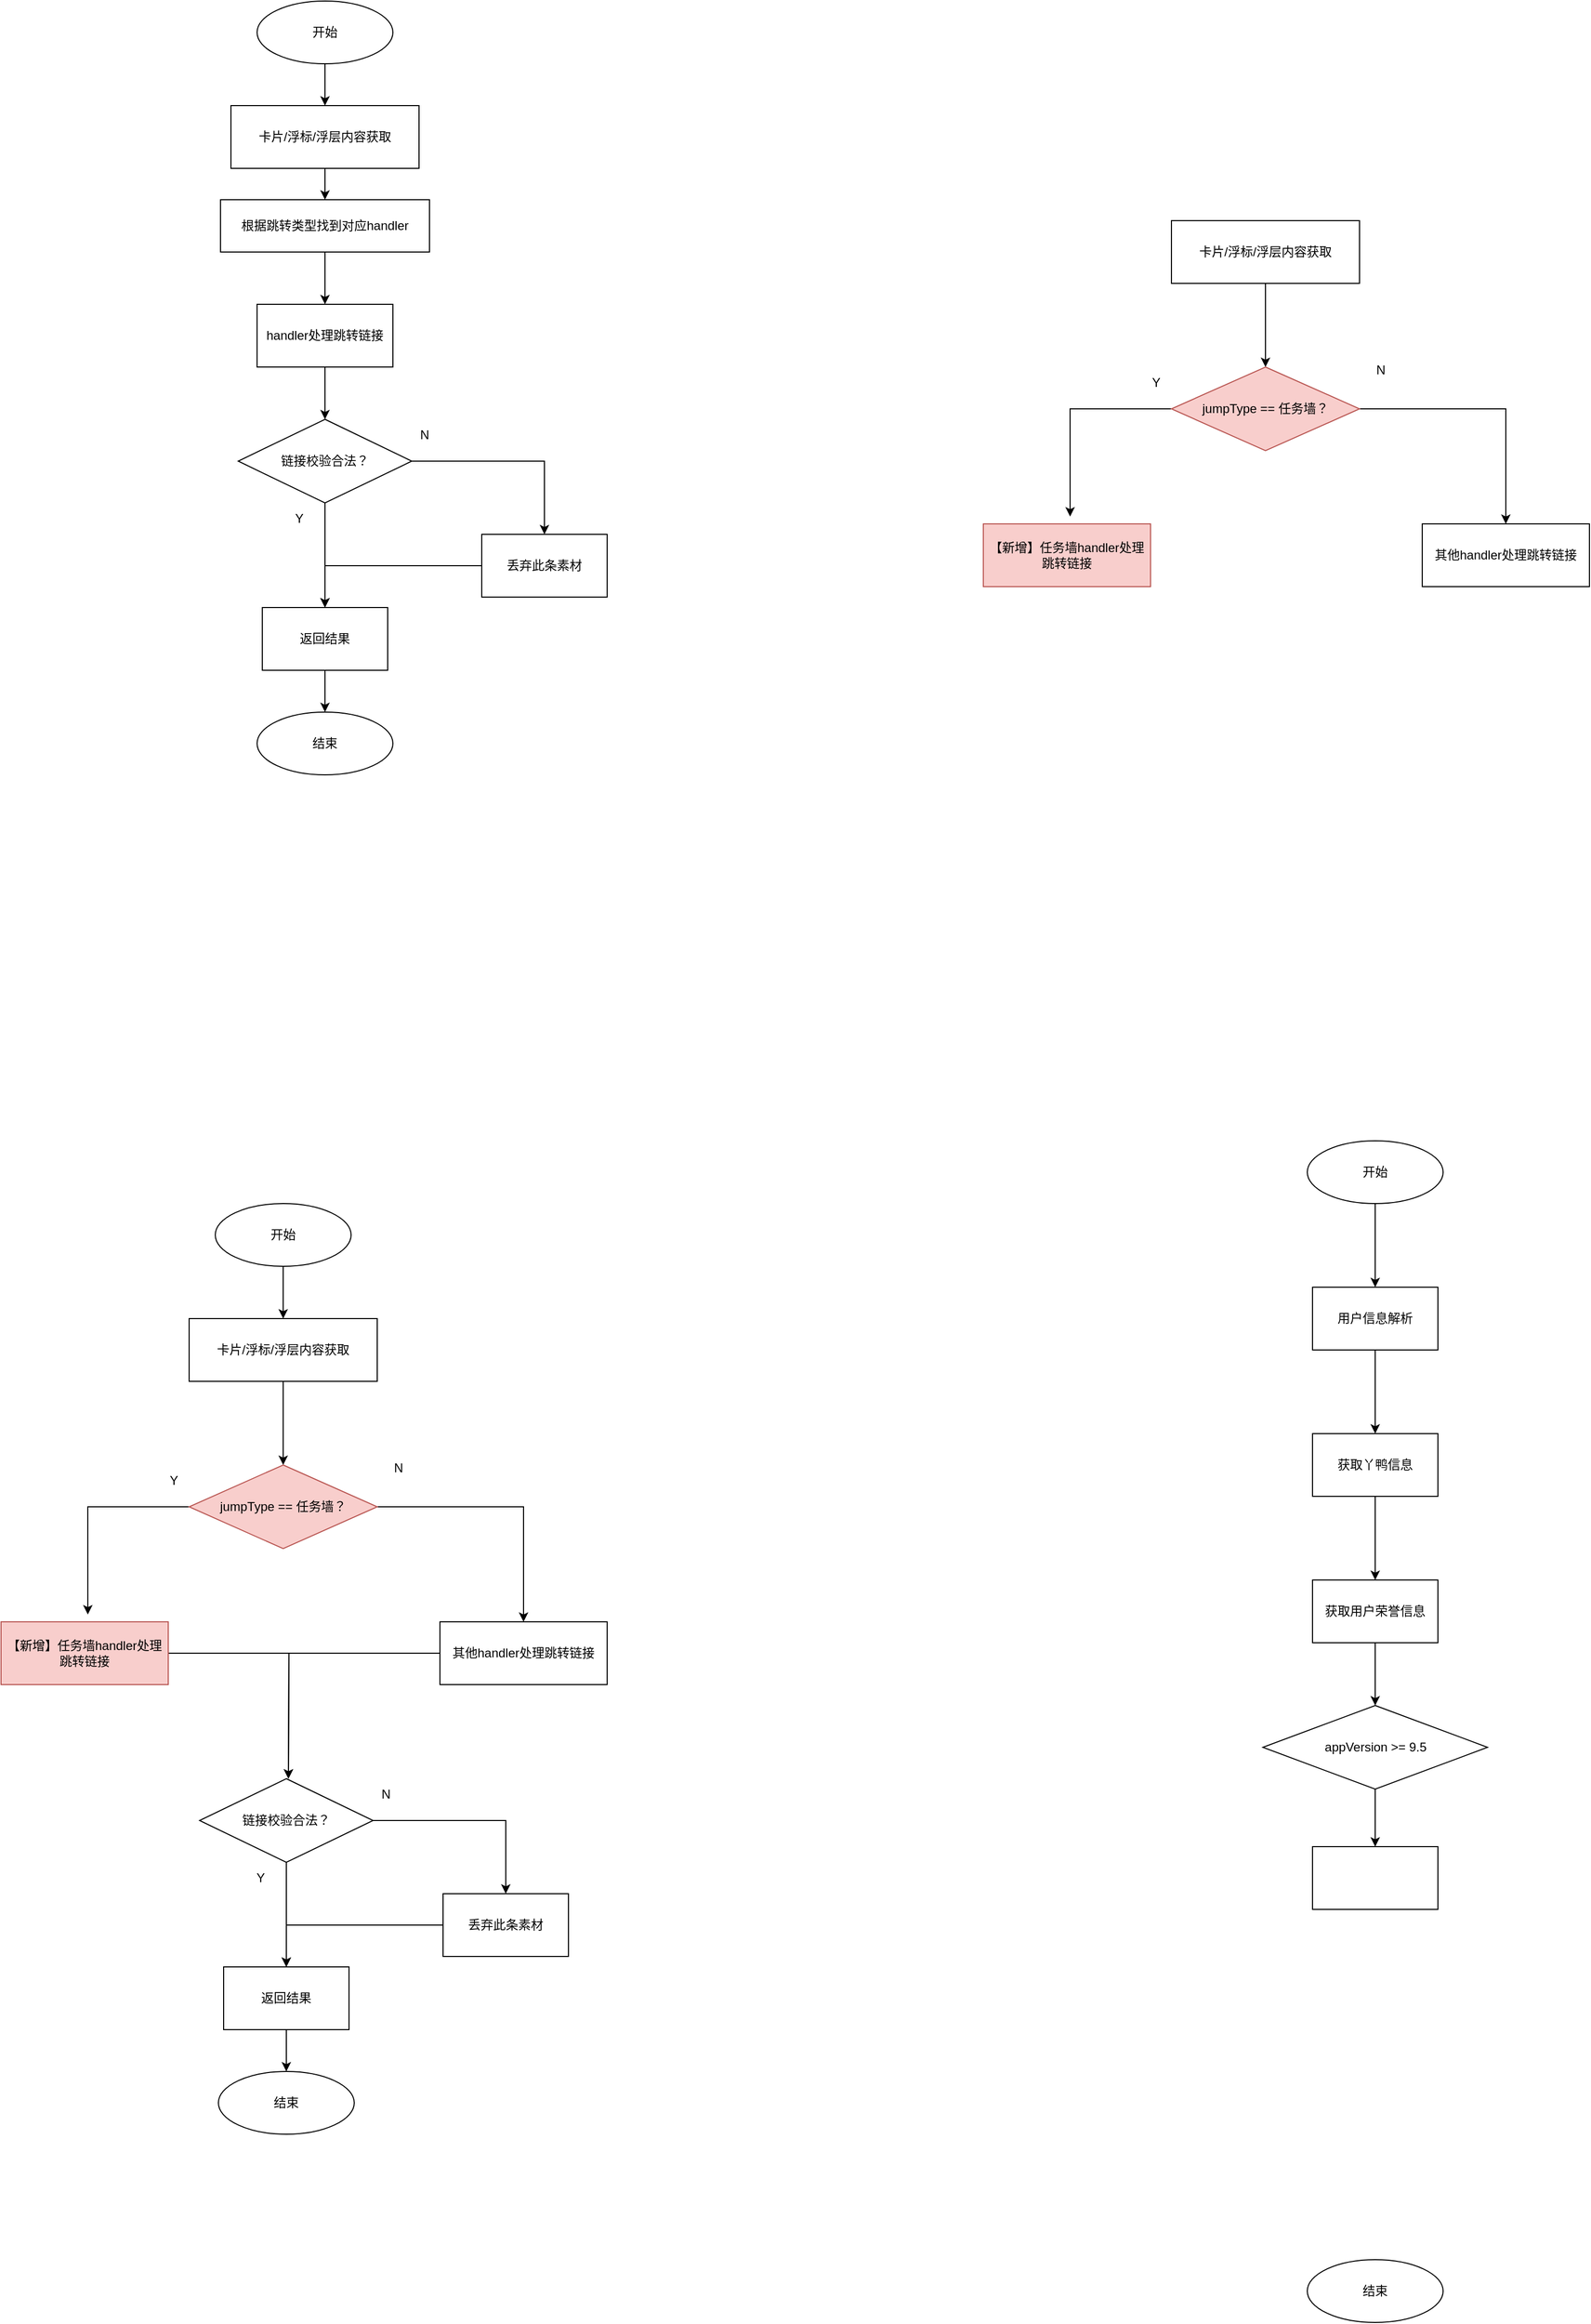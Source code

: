 <mxfile version="28.0.6">
  <diagram name="第 1 页" id="rsgkCpmKNGYn_1RYENm2">
    <mxGraphModel dx="2377" dy="2427" grid="1" gridSize="10" guides="1" tooltips="1" connect="1" arrows="1" fold="1" page="1" pageScale="1" pageWidth="827" pageHeight="1169" math="0" shadow="0">
      <root>
        <mxCell id="0" />
        <mxCell id="1" parent="0" />
        <mxCell id="QA0QUVK-8WRyYNtd_WsQ-3" value="" style="edgeStyle=orthogonalEdgeStyle;rounded=0;orthogonalLoop=1;jettySize=auto;html=1;" parent="1" source="QA0QUVK-8WRyYNtd_WsQ-1" edge="1">
          <mxGeometry relative="1" as="geometry">
            <mxPoint x="380" y="60" as="targetPoint" />
          </mxGeometry>
        </mxCell>
        <mxCell id="QA0QUVK-8WRyYNtd_WsQ-1" value="卡片/浮标/浮层内容获取" style="whiteSpace=wrap;html=1;" parent="1" vertex="1">
          <mxGeometry x="290" y="-30" width="180" height="60" as="geometry" />
        </mxCell>
        <mxCell id="QA0QUVK-8WRyYNtd_WsQ-10" value="" style="edgeStyle=orthogonalEdgeStyle;rounded=0;orthogonalLoop=1;jettySize=auto;html=1;" parent="1" source="QA0QUVK-8WRyYNtd_WsQ-7" target="QA0QUVK-8WRyYNtd_WsQ-9" edge="1">
          <mxGeometry relative="1" as="geometry" />
        </mxCell>
        <mxCell id="QA0QUVK-8WRyYNtd_WsQ-7" value="根据跳转类型找到对应handler" style="whiteSpace=wrap;html=1;" parent="1" vertex="1">
          <mxGeometry x="280" y="60" width="200" height="50" as="geometry" />
        </mxCell>
        <mxCell id="QA0QUVK-8WRyYNtd_WsQ-55" style="edgeStyle=orthogonalEdgeStyle;rounded=0;orthogonalLoop=1;jettySize=auto;html=1;entryX=0.5;entryY=0;entryDx=0;entryDy=0;" parent="1" source="QA0QUVK-8WRyYNtd_WsQ-9" target="QA0QUVK-8WRyYNtd_WsQ-45" edge="1">
          <mxGeometry relative="1" as="geometry" />
        </mxCell>
        <mxCell id="QA0QUVK-8WRyYNtd_WsQ-9" value="handler处理跳转链接" style="whiteSpace=wrap;html=1;" parent="1" vertex="1">
          <mxGeometry x="315" y="160" width="130" height="60" as="geometry" />
        </mxCell>
        <mxCell id="QA0QUVK-8WRyYNtd_WsQ-11" value="" style="edgeStyle=orthogonalEdgeStyle;rounded=0;orthogonalLoop=1;jettySize=auto;html=1;" parent="1" source="QA0QUVK-8WRyYNtd_WsQ-12" edge="1">
          <mxGeometry relative="1" as="geometry">
            <mxPoint x="340" y="1270" as="targetPoint" />
          </mxGeometry>
        </mxCell>
        <mxCell id="QA0QUVK-8WRyYNtd_WsQ-12" value="卡片/浮标/浮层内容获取" style="whiteSpace=wrap;html=1;" parent="1" vertex="1">
          <mxGeometry x="250" y="1130" width="180" height="60" as="geometry" />
        </mxCell>
        <mxCell id="QA0QUVK-8WRyYNtd_WsQ-13" value="" style="edgeStyle=orthogonalEdgeStyle;rounded=0;orthogonalLoop=1;jettySize=auto;html=1;exitX=1;exitY=0.5;exitDx=0;exitDy=0;" parent="1" source="QA0QUVK-8WRyYNtd_WsQ-18" target="QA0QUVK-8WRyYNtd_WsQ-15" edge="1">
          <mxGeometry relative="1" as="geometry">
            <mxPoint x="440" y="1295" as="sourcePoint" />
          </mxGeometry>
        </mxCell>
        <mxCell id="QA0QUVK-8WRyYNtd_WsQ-40" style="edgeStyle=orthogonalEdgeStyle;rounded=0;orthogonalLoop=1;jettySize=auto;html=1;entryX=0.5;entryY=0;entryDx=0;entryDy=0;" parent="1" source="QA0QUVK-8WRyYNtd_WsQ-15" edge="1">
          <mxGeometry relative="1" as="geometry">
            <mxPoint x="345" y="1570" as="targetPoint" />
          </mxGeometry>
        </mxCell>
        <mxCell id="QA0QUVK-8WRyYNtd_WsQ-15" value="其他handler处理跳转链接" style="whiteSpace=wrap;html=1;" parent="1" vertex="1">
          <mxGeometry x="490" y="1420" width="160" height="60" as="geometry" />
        </mxCell>
        <mxCell id="QA0QUVK-8WRyYNtd_WsQ-39" style="edgeStyle=orthogonalEdgeStyle;rounded=0;orthogonalLoop=1;jettySize=auto;html=1;entryX=0.5;entryY=0;entryDx=0;entryDy=0;" parent="1" source="QA0QUVK-8WRyYNtd_WsQ-16" edge="1">
          <mxGeometry relative="1" as="geometry">
            <mxPoint x="345" y="1570" as="targetPoint" />
          </mxGeometry>
        </mxCell>
        <mxCell id="QA0QUVK-8WRyYNtd_WsQ-16" value="【新增】任务墙handler处理跳转链接" style="whiteSpace=wrap;html=1;fillColor=#f8cecc;strokeColor=#b85450;" parent="1" vertex="1">
          <mxGeometry x="70" y="1420" width="160" height="60" as="geometry" />
        </mxCell>
        <mxCell id="QA0QUVK-8WRyYNtd_WsQ-17" style="edgeStyle=orthogonalEdgeStyle;rounded=0;orthogonalLoop=1;jettySize=auto;html=1;entryX=0.519;entryY=-0.117;entryDx=0;entryDy=0;entryPerimeter=0;exitX=0;exitY=0.5;exitDx=0;exitDy=0;" parent="1" source="QA0QUVK-8WRyYNtd_WsQ-18" target="QA0QUVK-8WRyYNtd_WsQ-16" edge="1">
          <mxGeometry relative="1" as="geometry">
            <mxPoint x="240" y="1295" as="sourcePoint" />
          </mxGeometry>
        </mxCell>
        <mxCell id="QA0QUVK-8WRyYNtd_WsQ-18" value="jumpType == 任务墙？" style="rhombus;whiteSpace=wrap;html=1;fillColor=#f8cecc;strokeColor=#b85450;" parent="1" vertex="1">
          <mxGeometry x="250" y="1270" width="180" height="80" as="geometry" />
        </mxCell>
        <mxCell id="QA0QUVK-8WRyYNtd_WsQ-21" value="Y" style="text;html=1;align=center;verticalAlign=middle;resizable=0;points=[];autosize=1;strokeColor=none;fillColor=none;" parent="1" vertex="1">
          <mxGeometry x="220" y="1270" width="30" height="30" as="geometry" />
        </mxCell>
        <mxCell id="QA0QUVK-8WRyYNtd_WsQ-23" value="N" style="text;html=1;align=center;verticalAlign=middle;resizable=0;points=[];autosize=1;strokeColor=none;fillColor=none;" parent="1" vertex="1">
          <mxGeometry x="435" y="1258" width="30" height="30" as="geometry" />
        </mxCell>
        <mxCell id="QA0QUVK-8WRyYNtd_WsQ-24" value="" style="edgeStyle=orthogonalEdgeStyle;rounded=0;orthogonalLoop=1;jettySize=auto;html=1;" parent="1" source="QA0QUVK-8WRyYNtd_WsQ-25" edge="1">
          <mxGeometry relative="1" as="geometry">
            <mxPoint x="1280" y="220" as="targetPoint" />
          </mxGeometry>
        </mxCell>
        <mxCell id="QA0QUVK-8WRyYNtd_WsQ-25" value="卡片/浮标/浮层内容获取" style="whiteSpace=wrap;html=1;" parent="1" vertex="1">
          <mxGeometry x="1190" y="80" width="180" height="60" as="geometry" />
        </mxCell>
        <mxCell id="QA0QUVK-8WRyYNtd_WsQ-26" value="" style="edgeStyle=orthogonalEdgeStyle;rounded=0;orthogonalLoop=1;jettySize=auto;html=1;exitX=1;exitY=0.5;exitDx=0;exitDy=0;" parent="1" source="QA0QUVK-8WRyYNtd_WsQ-30" target="QA0QUVK-8WRyYNtd_WsQ-27" edge="1">
          <mxGeometry relative="1" as="geometry">
            <mxPoint x="1380" y="245" as="sourcePoint" />
          </mxGeometry>
        </mxCell>
        <mxCell id="QA0QUVK-8WRyYNtd_WsQ-27" value="其他handler处理跳转链接" style="whiteSpace=wrap;html=1;" parent="1" vertex="1">
          <mxGeometry x="1430" y="370" width="160" height="60" as="geometry" />
        </mxCell>
        <mxCell id="QA0QUVK-8WRyYNtd_WsQ-28" value="【新增】任务墙handler处理跳转链接" style="whiteSpace=wrap;html=1;fillColor=#f8cecc;strokeColor=#b85450;" parent="1" vertex="1">
          <mxGeometry x="1010" y="370" width="160" height="60" as="geometry" />
        </mxCell>
        <mxCell id="QA0QUVK-8WRyYNtd_WsQ-29" style="edgeStyle=orthogonalEdgeStyle;rounded=0;orthogonalLoop=1;jettySize=auto;html=1;entryX=0.519;entryY=-0.117;entryDx=0;entryDy=0;entryPerimeter=0;exitX=0;exitY=0.5;exitDx=0;exitDy=0;" parent="1" source="QA0QUVK-8WRyYNtd_WsQ-30" target="QA0QUVK-8WRyYNtd_WsQ-28" edge="1">
          <mxGeometry relative="1" as="geometry">
            <mxPoint x="1180" y="245" as="sourcePoint" />
          </mxGeometry>
        </mxCell>
        <mxCell id="QA0QUVK-8WRyYNtd_WsQ-30" value="jumpType == 任务墙？" style="rhombus;whiteSpace=wrap;html=1;fillColor=#f8cecc;strokeColor=#b85450;" parent="1" vertex="1">
          <mxGeometry x="1190" y="220" width="180" height="80" as="geometry" />
        </mxCell>
        <mxCell id="QA0QUVK-8WRyYNtd_WsQ-31" value="Y" style="text;html=1;align=center;verticalAlign=middle;resizable=0;points=[];autosize=1;strokeColor=none;fillColor=none;" parent="1" vertex="1">
          <mxGeometry x="1160" y="220" width="30" height="30" as="geometry" />
        </mxCell>
        <mxCell id="QA0QUVK-8WRyYNtd_WsQ-32" value="N" style="text;html=1;align=center;verticalAlign=middle;resizable=0;points=[];autosize=1;strokeColor=none;fillColor=none;" parent="1" vertex="1">
          <mxGeometry x="1375" y="208" width="30" height="30" as="geometry" />
        </mxCell>
        <mxCell id="QA0QUVK-8WRyYNtd_WsQ-69" value="" style="edgeStyle=orthogonalEdgeStyle;rounded=0;orthogonalLoop=1;jettySize=auto;html=1;" parent="1" source="QA0QUVK-8WRyYNtd_WsQ-35" target="QA0QUVK-8WRyYNtd_WsQ-68" edge="1">
          <mxGeometry relative="1" as="geometry" />
        </mxCell>
        <mxCell id="QA0QUVK-8WRyYNtd_WsQ-35" value="开始" style="ellipse;whiteSpace=wrap;html=1;" parent="1" vertex="1">
          <mxGeometry x="1320" y="960" width="130" height="60" as="geometry" />
        </mxCell>
        <mxCell id="QA0QUVK-8WRyYNtd_WsQ-37" style="edgeStyle=orthogonalEdgeStyle;rounded=0;orthogonalLoop=1;jettySize=auto;html=1;entryX=0.5;entryY=0;entryDx=0;entryDy=0;" parent="1" source="QA0QUVK-8WRyYNtd_WsQ-36" target="QA0QUVK-8WRyYNtd_WsQ-12" edge="1">
          <mxGeometry relative="1" as="geometry" />
        </mxCell>
        <mxCell id="QA0QUVK-8WRyYNtd_WsQ-36" value="开始" style="ellipse;whiteSpace=wrap;html=1;" parent="1" vertex="1">
          <mxGeometry x="275" y="1020" width="130" height="60" as="geometry" />
        </mxCell>
        <mxCell id="QA0QUVK-8WRyYNtd_WsQ-42" style="edgeStyle=orthogonalEdgeStyle;rounded=0;orthogonalLoop=1;jettySize=auto;html=1;entryX=0.5;entryY=0;entryDx=0;entryDy=0;" parent="1" source="QA0QUVK-8WRyYNtd_WsQ-41" target="QA0QUVK-8WRyYNtd_WsQ-1" edge="1">
          <mxGeometry relative="1" as="geometry" />
        </mxCell>
        <mxCell id="QA0QUVK-8WRyYNtd_WsQ-41" value="开始" style="ellipse;whiteSpace=wrap;html=1;" parent="1" vertex="1">
          <mxGeometry x="315" y="-130" width="130" height="60" as="geometry" />
        </mxCell>
        <mxCell id="QA0QUVK-8WRyYNtd_WsQ-49" value="" style="edgeStyle=orthogonalEdgeStyle;rounded=0;orthogonalLoop=1;jettySize=auto;html=1;" parent="1" source="QA0QUVK-8WRyYNtd_WsQ-45" target="QA0QUVK-8WRyYNtd_WsQ-48" edge="1">
          <mxGeometry relative="1" as="geometry" />
        </mxCell>
        <mxCell id="QA0QUVK-8WRyYNtd_WsQ-51" value="" style="edgeStyle=orthogonalEdgeStyle;rounded=0;orthogonalLoop=1;jettySize=auto;html=1;" parent="1" source="QA0QUVK-8WRyYNtd_WsQ-45" target="QA0QUVK-8WRyYNtd_WsQ-50" edge="1">
          <mxGeometry relative="1" as="geometry" />
        </mxCell>
        <mxCell id="QA0QUVK-8WRyYNtd_WsQ-45" value="链接校验合法？" style="rhombus;whiteSpace=wrap;html=1;" parent="1" vertex="1">
          <mxGeometry x="297" y="270" width="166" height="80" as="geometry" />
        </mxCell>
        <mxCell id="QA0QUVK-8WRyYNtd_WsQ-52" style="edgeStyle=orthogonalEdgeStyle;rounded=0;orthogonalLoop=1;jettySize=auto;html=1;entryX=0.5;entryY=0;entryDx=0;entryDy=0;" parent="1" source="QA0QUVK-8WRyYNtd_WsQ-48" target="QA0QUVK-8WRyYNtd_WsQ-50" edge="1">
          <mxGeometry relative="1" as="geometry" />
        </mxCell>
        <mxCell id="QA0QUVK-8WRyYNtd_WsQ-48" value="丢弃此条素材" style="whiteSpace=wrap;html=1;" parent="1" vertex="1">
          <mxGeometry x="530" y="380" width="120" height="60" as="geometry" />
        </mxCell>
        <mxCell id="QA0QUVK-8WRyYNtd_WsQ-57" style="edgeStyle=orthogonalEdgeStyle;rounded=0;orthogonalLoop=1;jettySize=auto;html=1;entryX=0.5;entryY=0;entryDx=0;entryDy=0;" parent="1" source="QA0QUVK-8WRyYNtd_WsQ-50" target="QA0QUVK-8WRyYNtd_WsQ-56" edge="1">
          <mxGeometry relative="1" as="geometry" />
        </mxCell>
        <mxCell id="QA0QUVK-8WRyYNtd_WsQ-50" value="返回结果" style="whiteSpace=wrap;html=1;" parent="1" vertex="1">
          <mxGeometry x="320" y="450" width="120" height="60" as="geometry" />
        </mxCell>
        <mxCell id="QA0QUVK-8WRyYNtd_WsQ-53" value="N" style="text;html=1;align=center;verticalAlign=middle;resizable=0;points=[];autosize=1;strokeColor=none;fillColor=none;" parent="1" vertex="1">
          <mxGeometry x="460" y="270" width="30" height="30" as="geometry" />
        </mxCell>
        <mxCell id="QA0QUVK-8WRyYNtd_WsQ-54" value="Y" style="text;html=1;align=center;verticalAlign=middle;resizable=0;points=[];autosize=1;strokeColor=none;fillColor=none;" parent="1" vertex="1">
          <mxGeometry x="340" y="350" width="30" height="30" as="geometry" />
        </mxCell>
        <mxCell id="QA0QUVK-8WRyYNtd_WsQ-56" value="结束" style="ellipse;whiteSpace=wrap;html=1;" parent="1" vertex="1">
          <mxGeometry x="315" y="550" width="130" height="60" as="geometry" />
        </mxCell>
        <mxCell id="QA0QUVK-8WRyYNtd_WsQ-58" value="" style="edgeStyle=orthogonalEdgeStyle;rounded=0;orthogonalLoop=1;jettySize=auto;html=1;" parent="1" source="QA0QUVK-8WRyYNtd_WsQ-60" target="QA0QUVK-8WRyYNtd_WsQ-62" edge="1">
          <mxGeometry relative="1" as="geometry" />
        </mxCell>
        <mxCell id="QA0QUVK-8WRyYNtd_WsQ-59" value="" style="edgeStyle=orthogonalEdgeStyle;rounded=0;orthogonalLoop=1;jettySize=auto;html=1;" parent="1" source="QA0QUVK-8WRyYNtd_WsQ-60" target="QA0QUVK-8WRyYNtd_WsQ-64" edge="1">
          <mxGeometry relative="1" as="geometry" />
        </mxCell>
        <mxCell id="QA0QUVK-8WRyYNtd_WsQ-60" value="链接校验合法？" style="rhombus;whiteSpace=wrap;html=1;" parent="1" vertex="1">
          <mxGeometry x="260" y="1570" width="166" height="80" as="geometry" />
        </mxCell>
        <mxCell id="QA0QUVK-8WRyYNtd_WsQ-61" style="edgeStyle=orthogonalEdgeStyle;rounded=0;orthogonalLoop=1;jettySize=auto;html=1;entryX=0.5;entryY=0;entryDx=0;entryDy=0;" parent="1" source="QA0QUVK-8WRyYNtd_WsQ-62" target="QA0QUVK-8WRyYNtd_WsQ-64" edge="1">
          <mxGeometry relative="1" as="geometry" />
        </mxCell>
        <mxCell id="QA0QUVK-8WRyYNtd_WsQ-62" value="丢弃此条素材" style="whiteSpace=wrap;html=1;" parent="1" vertex="1">
          <mxGeometry x="493" y="1680" width="120" height="60" as="geometry" />
        </mxCell>
        <mxCell id="QA0QUVK-8WRyYNtd_WsQ-63" style="edgeStyle=orthogonalEdgeStyle;rounded=0;orthogonalLoop=1;jettySize=auto;html=1;entryX=0.5;entryY=0;entryDx=0;entryDy=0;" parent="1" source="QA0QUVK-8WRyYNtd_WsQ-64" target="QA0QUVK-8WRyYNtd_WsQ-67" edge="1">
          <mxGeometry relative="1" as="geometry" />
        </mxCell>
        <mxCell id="QA0QUVK-8WRyYNtd_WsQ-64" value="返回结果" style="whiteSpace=wrap;html=1;" parent="1" vertex="1">
          <mxGeometry x="283" y="1750" width="120" height="60" as="geometry" />
        </mxCell>
        <mxCell id="QA0QUVK-8WRyYNtd_WsQ-65" value="N" style="text;html=1;align=center;verticalAlign=middle;resizable=0;points=[];autosize=1;strokeColor=none;fillColor=none;" parent="1" vertex="1">
          <mxGeometry x="423" y="1570" width="30" height="30" as="geometry" />
        </mxCell>
        <mxCell id="QA0QUVK-8WRyYNtd_WsQ-66" value="Y" style="text;html=1;align=center;verticalAlign=middle;resizable=0;points=[];autosize=1;strokeColor=none;fillColor=none;" parent="1" vertex="1">
          <mxGeometry x="303" y="1650" width="30" height="30" as="geometry" />
        </mxCell>
        <mxCell id="QA0QUVK-8WRyYNtd_WsQ-67" value="结束" style="ellipse;whiteSpace=wrap;html=1;" parent="1" vertex="1">
          <mxGeometry x="278" y="1850" width="130" height="60" as="geometry" />
        </mxCell>
        <mxCell id="QA0QUVK-8WRyYNtd_WsQ-71" value="" style="edgeStyle=orthogonalEdgeStyle;rounded=0;orthogonalLoop=1;jettySize=auto;html=1;" parent="1" source="QA0QUVK-8WRyYNtd_WsQ-68" target="QA0QUVK-8WRyYNtd_WsQ-70" edge="1">
          <mxGeometry relative="1" as="geometry" />
        </mxCell>
        <mxCell id="QA0QUVK-8WRyYNtd_WsQ-68" value="用户信息解析" style="whiteSpace=wrap;html=1;" parent="1" vertex="1">
          <mxGeometry x="1325" y="1100" width="120" height="60" as="geometry" />
        </mxCell>
        <mxCell id="QA0QUVK-8WRyYNtd_WsQ-73" value="" style="edgeStyle=orthogonalEdgeStyle;rounded=0;orthogonalLoop=1;jettySize=auto;html=1;" parent="1" source="QA0QUVK-8WRyYNtd_WsQ-70" target="QA0QUVK-8WRyYNtd_WsQ-72" edge="1">
          <mxGeometry relative="1" as="geometry" />
        </mxCell>
        <mxCell id="QA0QUVK-8WRyYNtd_WsQ-70" value="获取丫鸭信息" style="whiteSpace=wrap;html=1;" parent="1" vertex="1">
          <mxGeometry x="1325" y="1240" width="120" height="60" as="geometry" />
        </mxCell>
        <mxCell id="znacegDmGpC1Pjf5fTg1-2" value="" style="edgeStyle=orthogonalEdgeStyle;rounded=0;orthogonalLoop=1;jettySize=auto;html=1;" edge="1" parent="1" source="QA0QUVK-8WRyYNtd_WsQ-72" target="znacegDmGpC1Pjf5fTg1-1">
          <mxGeometry relative="1" as="geometry" />
        </mxCell>
        <mxCell id="QA0QUVK-8WRyYNtd_WsQ-72" value="获取用户荣誉信息" style="whiteSpace=wrap;html=1;" parent="1" vertex="1">
          <mxGeometry x="1325" y="1380" width="120" height="60" as="geometry" />
        </mxCell>
        <mxCell id="znacegDmGpC1Pjf5fTg1-4" value="" style="edgeStyle=orthogonalEdgeStyle;rounded=0;orthogonalLoop=1;jettySize=auto;html=1;" edge="1" parent="1" source="znacegDmGpC1Pjf5fTg1-1" target="znacegDmGpC1Pjf5fTg1-3">
          <mxGeometry relative="1" as="geometry" />
        </mxCell>
        <mxCell id="znacegDmGpC1Pjf5fTg1-1" value="appVersion &amp;gt;= 9.5" style="rhombus;whiteSpace=wrap;html=1;" vertex="1" parent="1">
          <mxGeometry x="1277.5" y="1500" width="215" height="80" as="geometry" />
        </mxCell>
        <mxCell id="znacegDmGpC1Pjf5fTg1-3" value="" style="whiteSpace=wrap;html=1;" vertex="1" parent="1">
          <mxGeometry x="1325" y="1635" width="120" height="60" as="geometry" />
        </mxCell>
        <mxCell id="znacegDmGpC1Pjf5fTg1-5" value="结束" style="ellipse;whiteSpace=wrap;html=1;" vertex="1" parent="1">
          <mxGeometry x="1320" y="2030" width="130" height="60" as="geometry" />
        </mxCell>
      </root>
    </mxGraphModel>
  </diagram>
</mxfile>
